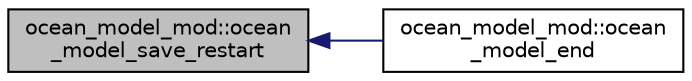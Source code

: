 digraph "ocean_model_mod::ocean_model_save_restart"
{
 // INTERACTIVE_SVG=YES
  edge [fontname="Helvetica",fontsize="10",labelfontname="Helvetica",labelfontsize="10"];
  node [fontname="Helvetica",fontsize="10",shape=record];
  rankdir="LR";
  Node76 [label="ocean_model_mod::ocean\l_model_save_restart",height=0.2,width=0.4,color="black", fillcolor="grey75", style="filled", fontcolor="black"];
  Node76 -> Node77 [dir="back",color="midnightblue",fontsize="10",style="solid",fontname="Helvetica"];
  Node77 [label="ocean_model_mod::ocean\l_model_end",height=0.2,width=0.4,color="black", fillcolor="white", style="filled",URL="$namespaceocean__model__mod.html#a276959acb69502491d4b3a5a83e596b8"];
}
